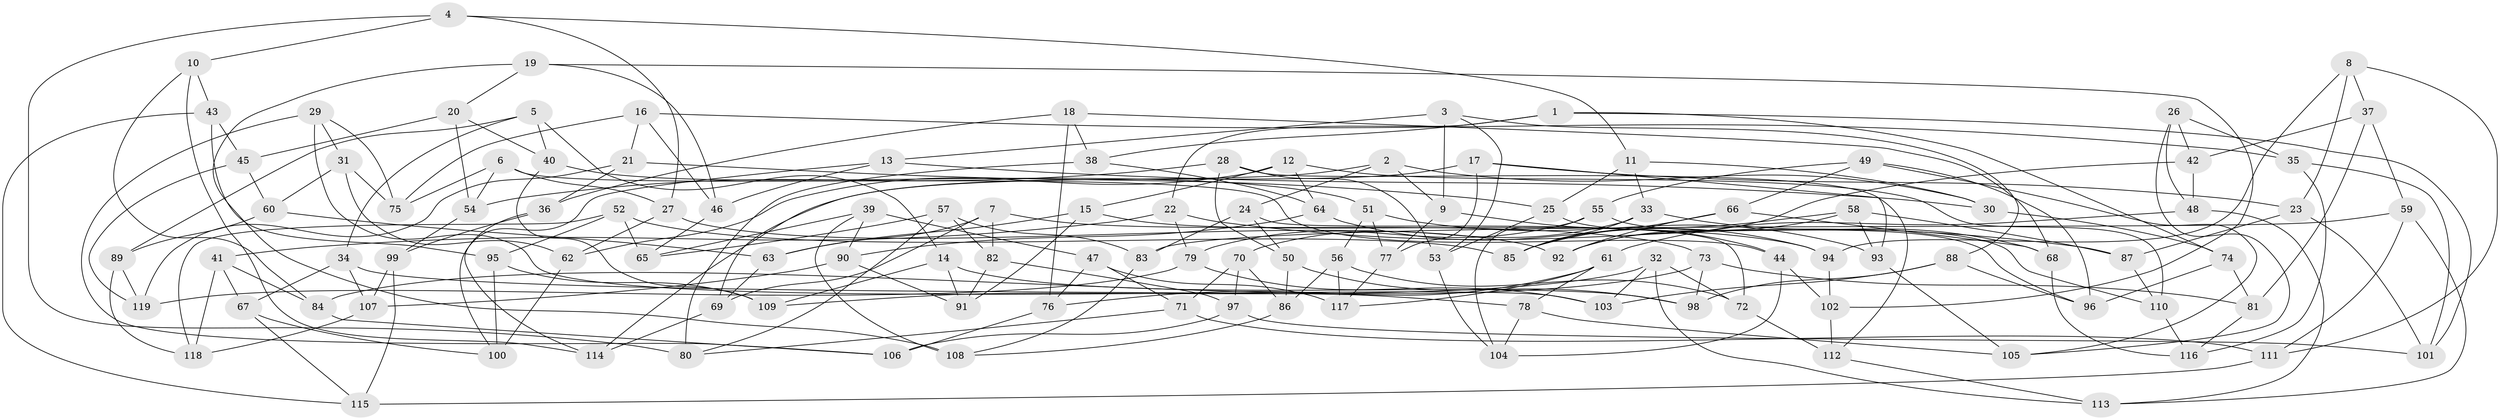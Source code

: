 // coarse degree distribution, {9: 0.10416666666666667, 10: 0.10416666666666667, 5: 0.0625, 11: 0.020833333333333332, 4: 0.375, 8: 0.10416666666666667, 3: 0.10416666666666667, 6: 0.08333333333333333, 7: 0.041666666666666664}
// Generated by graph-tools (version 1.1) at 2025/53/03/04/25 22:53:40]
// undirected, 119 vertices, 238 edges
graph export_dot {
  node [color=gray90,style=filled];
  1;
  2;
  3;
  4;
  5;
  6;
  7;
  8;
  9;
  10;
  11;
  12;
  13;
  14;
  15;
  16;
  17;
  18;
  19;
  20;
  21;
  22;
  23;
  24;
  25;
  26;
  27;
  28;
  29;
  30;
  31;
  32;
  33;
  34;
  35;
  36;
  37;
  38;
  39;
  40;
  41;
  42;
  43;
  44;
  45;
  46;
  47;
  48;
  49;
  50;
  51;
  52;
  53;
  54;
  55;
  56;
  57;
  58;
  59;
  60;
  61;
  62;
  63;
  64;
  65;
  66;
  67;
  68;
  69;
  70;
  71;
  72;
  73;
  74;
  75;
  76;
  77;
  78;
  79;
  80;
  81;
  82;
  83;
  84;
  85;
  86;
  87;
  88;
  89;
  90;
  91;
  92;
  93;
  94;
  95;
  96;
  97;
  98;
  99;
  100;
  101;
  102;
  103;
  104;
  105;
  106;
  107;
  108;
  109;
  110;
  111;
  112;
  113;
  114;
  115;
  116;
  117;
  118;
  119;
  1 -- 22;
  1 -- 38;
  1 -- 74;
  1 -- 101;
  2 -- 24;
  2 -- 9;
  2 -- 69;
  2 -- 30;
  3 -- 9;
  3 -- 13;
  3 -- 88;
  3 -- 53;
  4 -- 80;
  4 -- 10;
  4 -- 11;
  4 -- 27;
  5 -- 40;
  5 -- 34;
  5 -- 89;
  5 -- 14;
  6 -- 27;
  6 -- 44;
  6 -- 54;
  6 -- 75;
  7 -- 69;
  7 -- 73;
  7 -- 82;
  7 -- 63;
  8 -- 23;
  8 -- 94;
  8 -- 111;
  8 -- 37;
  9 -- 44;
  9 -- 77;
  10 -- 114;
  10 -- 43;
  10 -- 84;
  11 -- 30;
  11 -- 33;
  11 -- 25;
  12 -- 62;
  12 -- 15;
  12 -- 110;
  12 -- 64;
  13 -- 46;
  13 -- 30;
  13 -- 100;
  14 -- 109;
  14 -- 98;
  14 -- 91;
  15 -- 91;
  15 -- 94;
  15 -- 63;
  16 -- 21;
  16 -- 75;
  16 -- 35;
  16 -- 46;
  17 -- 93;
  17 -- 77;
  17 -- 114;
  17 -- 23;
  18 -- 68;
  18 -- 36;
  18 -- 38;
  18 -- 76;
  19 -- 108;
  19 -- 46;
  19 -- 20;
  19 -- 102;
  20 -- 54;
  20 -- 45;
  20 -- 40;
  21 -- 119;
  21 -- 36;
  21 -- 25;
  22 -- 41;
  22 -- 79;
  22 -- 87;
  23 -- 87;
  23 -- 101;
  24 -- 72;
  24 -- 50;
  24 -- 83;
  25 -- 53;
  25 -- 96;
  26 -- 105;
  26 -- 48;
  26 -- 35;
  26 -- 42;
  27 -- 92;
  27 -- 62;
  28 -- 112;
  28 -- 54;
  28 -- 53;
  28 -- 50;
  29 -- 75;
  29 -- 103;
  29 -- 106;
  29 -- 31;
  30 -- 74;
  31 -- 75;
  31 -- 62;
  31 -- 60;
  32 -- 103;
  32 -- 113;
  32 -- 109;
  32 -- 72;
  33 -- 70;
  33 -- 68;
  33 -- 85;
  34 -- 107;
  34 -- 78;
  34 -- 67;
  35 -- 101;
  35 -- 116;
  36 -- 99;
  36 -- 114;
  37 -- 59;
  37 -- 81;
  37 -- 42;
  38 -- 64;
  38 -- 80;
  39 -- 65;
  39 -- 108;
  39 -- 47;
  39 -- 90;
  40 -- 109;
  40 -- 51;
  41 -- 84;
  41 -- 118;
  41 -- 67;
  42 -- 92;
  42 -- 48;
  43 -- 115;
  43 -- 45;
  43 -- 95;
  44 -- 102;
  44 -- 104;
  45 -- 119;
  45 -- 60;
  46 -- 65;
  47 -- 117;
  47 -- 76;
  47 -- 71;
  48 -- 113;
  48 -- 61;
  49 -- 66;
  49 -- 55;
  49 -- 105;
  49 -- 96;
  50 -- 86;
  50 -- 98;
  51 -- 77;
  51 -- 56;
  51 -- 93;
  52 -- 95;
  52 -- 65;
  52 -- 85;
  52 -- 118;
  53 -- 104;
  54 -- 99;
  55 -- 104;
  55 -- 110;
  55 -- 79;
  56 -- 117;
  56 -- 86;
  56 -- 72;
  57 -- 80;
  57 -- 82;
  57 -- 65;
  57 -- 83;
  58 -- 92;
  58 -- 93;
  58 -- 85;
  58 -- 87;
  59 -- 111;
  59 -- 83;
  59 -- 113;
  60 -- 89;
  60 -- 63;
  61 -- 117;
  61 -- 76;
  61 -- 78;
  62 -- 100;
  63 -- 69;
  64 -- 94;
  64 -- 90;
  66 -- 92;
  66 -- 68;
  66 -- 85;
  67 -- 115;
  67 -- 100;
  68 -- 116;
  69 -- 114;
  70 -- 86;
  70 -- 71;
  70 -- 97;
  71 -- 111;
  71 -- 80;
  72 -- 112;
  73 -- 84;
  73 -- 81;
  73 -- 98;
  74 -- 96;
  74 -- 81;
  76 -- 106;
  77 -- 117;
  78 -- 104;
  78 -- 105;
  79 -- 119;
  79 -- 103;
  81 -- 116;
  82 -- 97;
  82 -- 91;
  83 -- 108;
  84 -- 106;
  86 -- 108;
  87 -- 110;
  88 -- 98;
  88 -- 96;
  88 -- 103;
  89 -- 118;
  89 -- 119;
  90 -- 107;
  90 -- 91;
  93 -- 105;
  94 -- 102;
  95 -- 100;
  95 -- 109;
  97 -- 101;
  97 -- 106;
  99 -- 107;
  99 -- 115;
  102 -- 112;
  107 -- 118;
  110 -- 116;
  111 -- 115;
  112 -- 113;
}
